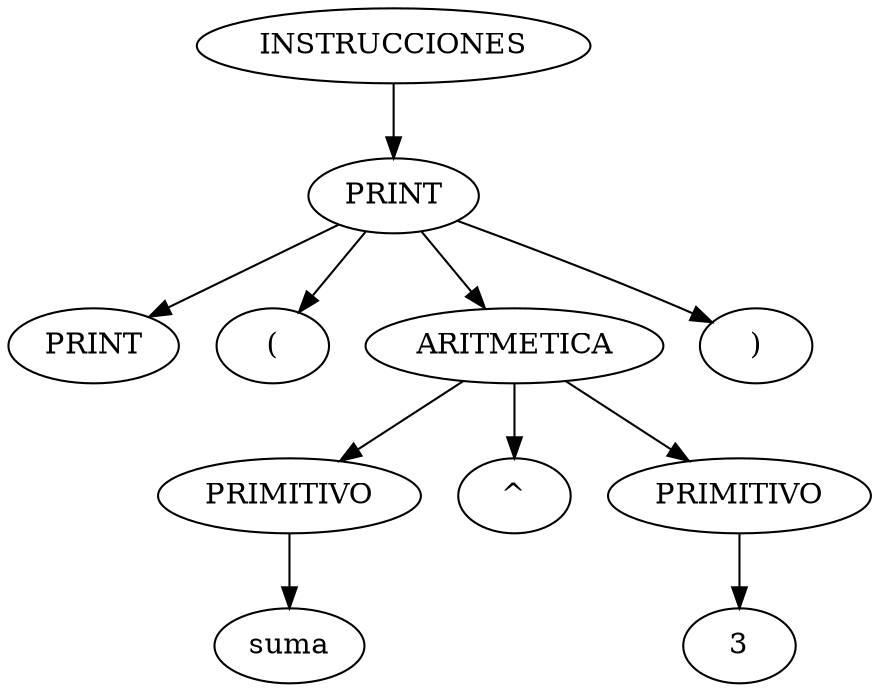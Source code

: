 digraph {
n0[label="INSTRUCCIONES"];
n1[label="PRINT"];
n0->n1;
n2[label="PRINT"];
n1->n2;
n3[label="("];
n1->n3;
n4[label="ARITMETICA"];
n1->n4;
n5[label="PRIMITIVO"];
n4->n5;
n6[label="suma"];
n5->n6;
n7[label="^"];
n4->n7;
n8[label="PRIMITIVO"];
n4->n8;
n9[label="3"];
n8->n9;
n10[label=")"];
n1->n10;
}